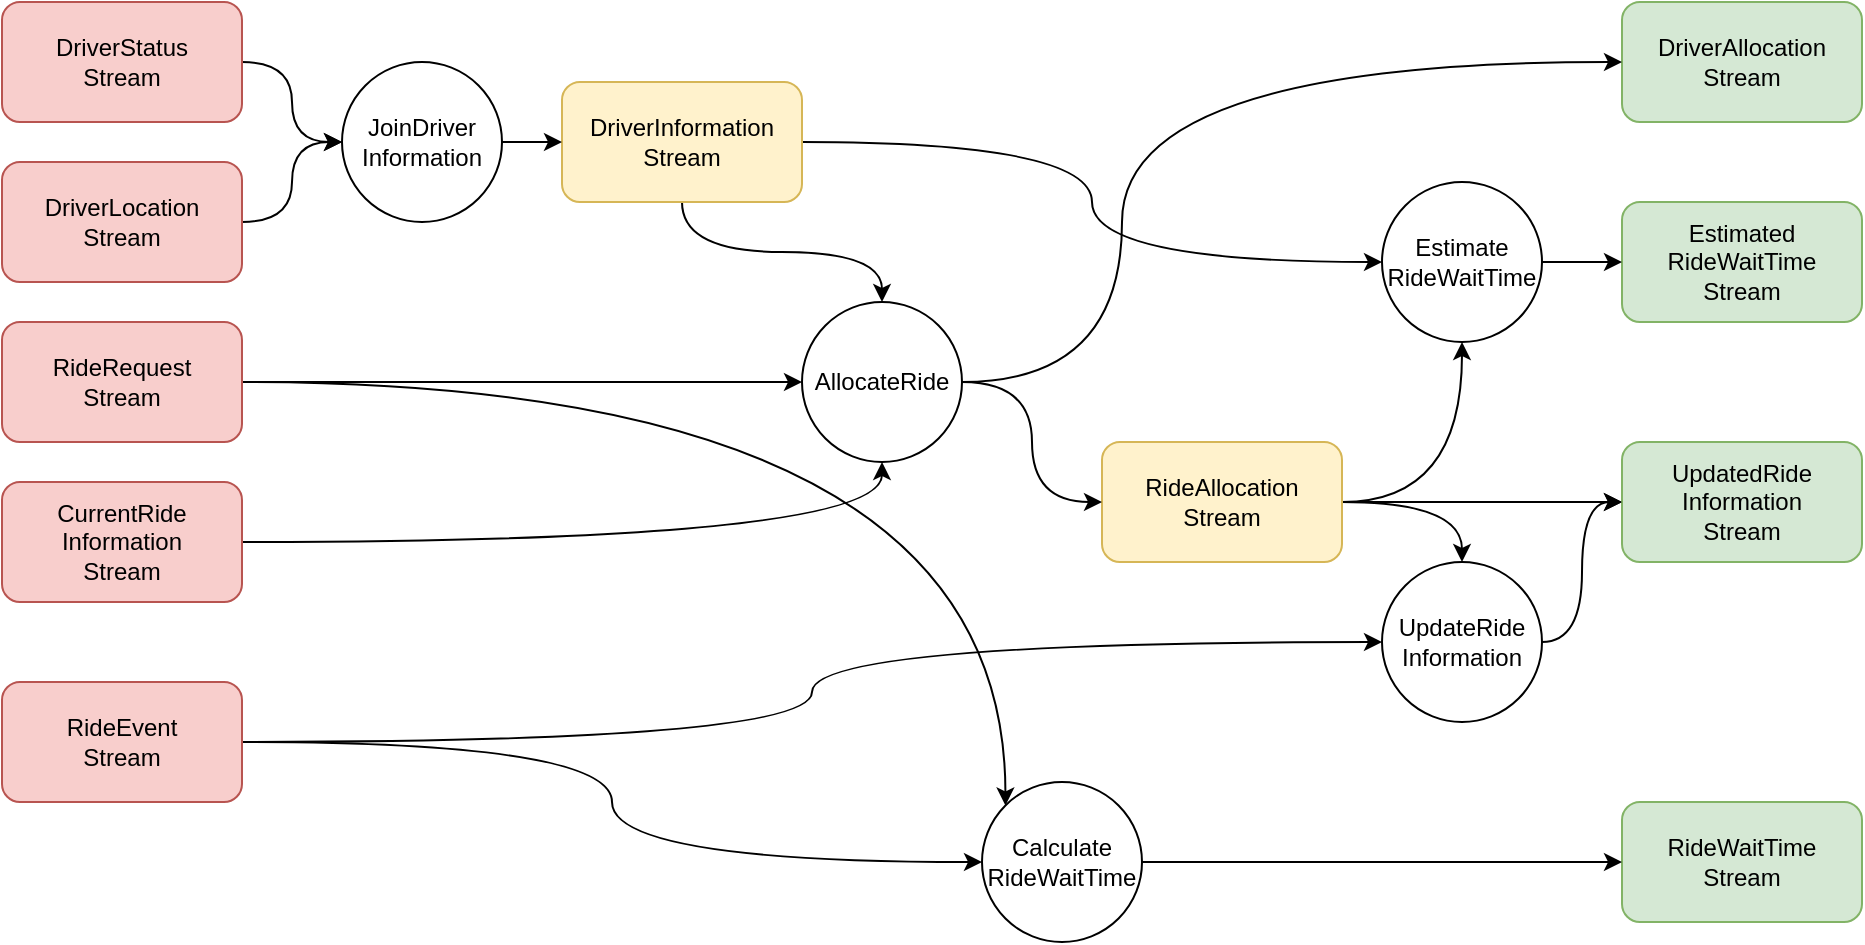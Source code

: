 <mxfile version="21.0.6" type="device"><diagram id="JLejQ_-pHV9k79WDn4vu" name="Page-1"><mxGraphModel dx="1362" dy="915" grid="1" gridSize="10" guides="1" tooltips="1" connect="1" arrows="1" fold="1" page="1" pageScale="1" pageWidth="827" pageHeight="1169" math="0" shadow="0"><root><mxCell id="0"/><mxCell id="1" parent="0"/><mxCell id="Sl7s-AR7URShg2lnCUr_-16" style="edgeStyle=orthogonalEdgeStyle;rounded=0;orthogonalLoop=1;jettySize=auto;html=1;" parent="1" edge="1"><mxGeometry relative="1" as="geometry"><mxPoint x="95" y="50" as="sourcePoint"/></mxGeometry></mxCell><mxCell id="Sl7s-AR7URShg2lnCUr_-19" style="edgeStyle=orthogonalEdgeStyle;rounded=0;orthogonalLoop=1;jettySize=auto;html=1;curved=1;" parent="1" edge="1"><mxGeometry relative="1" as="geometry"><mxPoint x="230" y="150" as="sourcePoint"/></mxGeometry></mxCell><mxCell id="Sl7s-AR7URShg2lnCUr_-20" style="edgeStyle=orthogonalEdgeStyle;rounded=0;orthogonalLoop=1;jettySize=auto;html=1;entryX=0;entryY=0.5;entryDx=0;entryDy=0;curved=1;" parent="1" edge="1"><mxGeometry relative="1" as="geometry"><mxPoint x="230" y="150" as="sourcePoint"/></mxGeometry></mxCell><mxCell id="Sl7s-AR7URShg2lnCUr_-54" style="edgeStyle=orthogonalEdgeStyle;curved=1;rounded=0;orthogonalLoop=1;jettySize=auto;html=1;" parent="1" source="Sl7s-AR7URShg2lnCUr_-40" target="Sl7s-AR7URShg2lnCUr_-50" edge="1"><mxGeometry relative="1" as="geometry"/></mxCell><mxCell id="Sl7s-AR7URShg2lnCUr_-40" value="&lt;div&gt;DriverStatus&lt;/div&gt;&lt;div&gt;Stream&lt;/div&gt;" style="rounded=1;whiteSpace=wrap;html=1;fillColor=#f8cecc;strokeColor=#b85450;" parent="1" vertex="1"><mxGeometry x="40" y="40" width="120" height="60" as="geometry"/></mxCell><mxCell id="Sl7s-AR7URShg2lnCUr_-55" style="edgeStyle=orthogonalEdgeStyle;curved=1;rounded=0;orthogonalLoop=1;jettySize=auto;html=1;" parent="1" source="Sl7s-AR7URShg2lnCUr_-41" target="Sl7s-AR7URShg2lnCUr_-50" edge="1"><mxGeometry relative="1" as="geometry"/></mxCell><mxCell id="Sl7s-AR7URShg2lnCUr_-41" value="&lt;div&gt;DriverLocation&lt;/div&gt;&lt;div&gt;Stream&lt;br&gt;&lt;/div&gt;" style="rounded=1;whiteSpace=wrap;html=1;fillColor=#f8cecc;strokeColor=#b85450;" parent="1" vertex="1"><mxGeometry x="40" y="120" width="120" height="60" as="geometry"/></mxCell><mxCell id="Sl7s-AR7URShg2lnCUr_-58" style="edgeStyle=orthogonalEdgeStyle;curved=1;rounded=0;orthogonalLoop=1;jettySize=auto;html=1;" parent="1" source="Sl7s-AR7URShg2lnCUr_-42" target="Sl7s-AR7URShg2lnCUr_-51" edge="1"><mxGeometry relative="1" as="geometry"/></mxCell><mxCell id="Sl7s-AR7URShg2lnCUr_-65" style="edgeStyle=orthogonalEdgeStyle;curved=1;rounded=0;orthogonalLoop=1;jettySize=auto;html=1;entryX=0;entryY=0;entryDx=0;entryDy=0;" parent="1" source="Sl7s-AR7URShg2lnCUr_-42" target="Sl7s-AR7URShg2lnCUr_-52" edge="1"><mxGeometry relative="1" as="geometry"/></mxCell><mxCell id="Sl7s-AR7URShg2lnCUr_-42" value="&lt;div&gt;RideRequest&lt;/div&gt;&lt;div&gt;Stream&lt;br&gt;&lt;/div&gt;" style="rounded=1;whiteSpace=wrap;html=1;fillColor=#f8cecc;strokeColor=#b85450;" parent="1" vertex="1"><mxGeometry x="40" y="200" width="120" height="60" as="geometry"/></mxCell><mxCell id="Sl7s-AR7URShg2lnCUr_-59" style="edgeStyle=orthogonalEdgeStyle;curved=1;rounded=0;orthogonalLoop=1;jettySize=auto;html=1;" parent="1" source="Sl7s-AR7URShg2lnCUr_-43" target="Sl7s-AR7URShg2lnCUr_-51" edge="1"><mxGeometry relative="1" as="geometry"/></mxCell><mxCell id="Sl7s-AR7URShg2lnCUr_-43" value="&lt;div&gt;CurrentRide&lt;/div&gt;&lt;div&gt;Information&lt;/div&gt;&lt;div&gt;Stream&lt;br&gt;&lt;/div&gt;" style="rounded=1;whiteSpace=wrap;html=1;fillColor=#f8cecc;strokeColor=#b85450;" parent="1" vertex="1"><mxGeometry x="40" y="280" width="120" height="60" as="geometry"/></mxCell><mxCell id="Sl7s-AR7URShg2lnCUr_-63" style="edgeStyle=orthogonalEdgeStyle;curved=1;rounded=0;orthogonalLoop=1;jettySize=auto;html=1;entryX=0;entryY=0.5;entryDx=0;entryDy=0;" parent="1" source="Sl7s-AR7URShg2lnCUr_-44" target="Sl7s-AR7URShg2lnCUr_-53" edge="1"><mxGeometry relative="1" as="geometry"/></mxCell><mxCell id="Sl7s-AR7URShg2lnCUr_-64" style="edgeStyle=orthogonalEdgeStyle;curved=1;rounded=0;orthogonalLoop=1;jettySize=auto;html=1;" parent="1" source="Sl7s-AR7URShg2lnCUr_-44" target="Sl7s-AR7URShg2lnCUr_-52" edge="1"><mxGeometry relative="1" as="geometry"/></mxCell><mxCell id="Sl7s-AR7URShg2lnCUr_-44" value="&lt;div&gt;RideEvent&lt;/div&gt;&lt;div&gt;Stream&lt;br&gt;&lt;/div&gt;" style="rounded=1;whiteSpace=wrap;html=1;fillColor=#f8cecc;strokeColor=#b85450;" parent="1" vertex="1"><mxGeometry x="40" y="380" width="120" height="60" as="geometry"/></mxCell><mxCell id="Sl7s-AR7URShg2lnCUr_-57" style="edgeStyle=orthogonalEdgeStyle;curved=1;rounded=0;orthogonalLoop=1;jettySize=auto;html=1;entryX=0.5;entryY=0;entryDx=0;entryDy=0;" parent="1" source="Sl7s-AR7URShg2lnCUr_-45" target="Sl7s-AR7URShg2lnCUr_-51" edge="1"><mxGeometry relative="1" as="geometry"/></mxCell><mxCell id="Sl7s-AR7URShg2lnCUr_-74" style="edgeStyle=orthogonalEdgeStyle;curved=1;rounded=0;orthogonalLoop=1;jettySize=auto;html=1;" parent="1" source="Sl7s-AR7URShg2lnCUr_-45" target="Sl7s-AR7URShg2lnCUr_-70" edge="1"><mxGeometry relative="1" as="geometry"/></mxCell><mxCell id="Sl7s-AR7URShg2lnCUr_-45" value="&lt;div&gt;DriverInformation&lt;/div&gt;&lt;div&gt;Stream&lt;br&gt;&lt;/div&gt;" style="rounded=1;whiteSpace=wrap;html=1;fillColor=#fff2cc;strokeColor=#d6b656;" parent="1" vertex="1"><mxGeometry x="320" y="80" width="120" height="60" as="geometry"/></mxCell><mxCell id="Sl7s-AR7URShg2lnCUr_-62" style="edgeStyle=orthogonalEdgeStyle;curved=1;rounded=0;orthogonalLoop=1;jettySize=auto;html=1;entryX=0.5;entryY=0;entryDx=0;entryDy=0;" parent="1" source="Sl7s-AR7URShg2lnCUr_-46" target="Sl7s-AR7URShg2lnCUr_-53" edge="1"><mxGeometry relative="1" as="geometry"/></mxCell><mxCell id="Sl7s-AR7URShg2lnCUr_-68" style="edgeStyle=orthogonalEdgeStyle;curved=1;rounded=0;orthogonalLoop=1;jettySize=auto;html=1;" parent="1" source="Sl7s-AR7URShg2lnCUr_-46" target="Sl7s-AR7URShg2lnCUr_-48" edge="1"><mxGeometry relative="1" as="geometry"/></mxCell><mxCell id="Sl7s-AR7URShg2lnCUr_-73" style="edgeStyle=orthogonalEdgeStyle;curved=1;rounded=0;orthogonalLoop=1;jettySize=auto;html=1;" parent="1" source="Sl7s-AR7URShg2lnCUr_-46" target="Sl7s-AR7URShg2lnCUr_-70" edge="1"><mxGeometry relative="1" as="geometry"/></mxCell><mxCell id="Sl7s-AR7URShg2lnCUr_-46" value="&lt;div&gt;RideAllocation&lt;/div&gt;&lt;div&gt;Stream&lt;br&gt;&lt;/div&gt;" style="rounded=1;whiteSpace=wrap;html=1;fillColor=#fff2cc;strokeColor=#d6b656;" parent="1" vertex="1"><mxGeometry x="590" y="260" width="120" height="60" as="geometry"/></mxCell><mxCell id="Sl7s-AR7URShg2lnCUr_-47" value="&lt;div&gt;DriverAllocation&lt;/div&gt;&lt;div&gt;Stream&lt;br&gt;&lt;/div&gt;" style="rounded=1;whiteSpace=wrap;html=1;fillColor=#d5e8d4;strokeColor=#82b366;" parent="1" vertex="1"><mxGeometry x="850" y="40" width="120" height="60" as="geometry"/></mxCell><mxCell id="Sl7s-AR7URShg2lnCUr_-48" value="&lt;div&gt;UpdatedRide&lt;/div&gt;&lt;div&gt;Information&lt;br&gt;&lt;/div&gt;&lt;div&gt;Stream&lt;/div&gt;" style="rounded=1;whiteSpace=wrap;html=1;fillColor=#d5e8d4;strokeColor=#82b366;" parent="1" vertex="1"><mxGeometry x="850" y="260" width="120" height="60" as="geometry"/></mxCell><mxCell id="Sl7s-AR7URShg2lnCUr_-49" value="&lt;div&gt;RideWaitTime&lt;/div&gt;&lt;div&gt;Stream&lt;br&gt;&lt;/div&gt;" style="rounded=1;whiteSpace=wrap;html=1;fillColor=#d5e8d4;strokeColor=#82b366;" parent="1" vertex="1"><mxGeometry x="850" y="440" width="120" height="60" as="geometry"/></mxCell><mxCell id="Sl7s-AR7URShg2lnCUr_-56" style="edgeStyle=orthogonalEdgeStyle;curved=1;rounded=0;orthogonalLoop=1;jettySize=auto;html=1;" parent="1" source="Sl7s-AR7URShg2lnCUr_-50" target="Sl7s-AR7URShg2lnCUr_-45" edge="1"><mxGeometry relative="1" as="geometry"/></mxCell><mxCell id="Sl7s-AR7URShg2lnCUr_-50" value="&lt;div&gt;JoinDriver&lt;/div&gt;&lt;div&gt;Information&lt;br&gt;&lt;/div&gt;" style="ellipse;whiteSpace=wrap;html=1;aspect=fixed;" parent="1" vertex="1"><mxGeometry x="210" y="70" width="80" height="80" as="geometry"/></mxCell><mxCell id="Sl7s-AR7URShg2lnCUr_-60" style="edgeStyle=orthogonalEdgeStyle;curved=1;rounded=0;orthogonalLoop=1;jettySize=auto;html=1;entryX=0;entryY=0.5;entryDx=0;entryDy=0;" parent="1" source="Sl7s-AR7URShg2lnCUr_-51" target="Sl7s-AR7URShg2lnCUr_-47" edge="1"><mxGeometry relative="1" as="geometry"><Array as="points"><mxPoint x="600" y="230"/><mxPoint x="600" y="70"/></Array></mxGeometry></mxCell><mxCell id="Sl7s-AR7URShg2lnCUr_-61" style="edgeStyle=orthogonalEdgeStyle;curved=1;rounded=0;orthogonalLoop=1;jettySize=auto;html=1;entryX=0;entryY=0.5;entryDx=0;entryDy=0;" parent="1" source="Sl7s-AR7URShg2lnCUr_-51" target="Sl7s-AR7URShg2lnCUr_-46" edge="1"><mxGeometry relative="1" as="geometry"/></mxCell><mxCell id="Sl7s-AR7URShg2lnCUr_-51" value="AllocateRide" style="ellipse;whiteSpace=wrap;html=1;aspect=fixed;" parent="1" vertex="1"><mxGeometry x="440" y="190" width="80" height="80" as="geometry"/></mxCell><mxCell id="Sl7s-AR7URShg2lnCUr_-66" style="edgeStyle=orthogonalEdgeStyle;curved=1;rounded=0;orthogonalLoop=1;jettySize=auto;html=1;" parent="1" source="Sl7s-AR7URShg2lnCUr_-52" target="Sl7s-AR7URShg2lnCUr_-49" edge="1"><mxGeometry relative="1" as="geometry"/></mxCell><mxCell id="Sl7s-AR7URShg2lnCUr_-52" value="&lt;div&gt;Calculate&lt;/div&gt;&lt;div&gt;RideWaitTime&lt;/div&gt;" style="ellipse;whiteSpace=wrap;html=1;aspect=fixed;" parent="1" vertex="1"><mxGeometry x="530" y="430" width="80" height="80" as="geometry"/></mxCell><mxCell id="Sl7s-AR7URShg2lnCUr_-67" style="edgeStyle=orthogonalEdgeStyle;curved=1;rounded=0;orthogonalLoop=1;jettySize=auto;html=1;" parent="1" source="Sl7s-AR7URShg2lnCUr_-53" target="Sl7s-AR7URShg2lnCUr_-48" edge="1"><mxGeometry relative="1" as="geometry"/></mxCell><mxCell id="Sl7s-AR7URShg2lnCUr_-53" value="&lt;div&gt;UpdateRide&lt;/div&gt;&lt;div&gt;Information&lt;br&gt;&lt;/div&gt;" style="ellipse;whiteSpace=wrap;html=1;aspect=fixed;" parent="1" vertex="1"><mxGeometry x="730" y="320" width="80" height="80" as="geometry"/></mxCell><mxCell id="Sl7s-AR7URShg2lnCUr_-69" value="&lt;div&gt;Estimated&lt;/div&gt;&lt;div&gt;RideWaitTime&lt;/div&gt;&lt;div&gt;Stream&lt;/div&gt;" style="rounded=1;whiteSpace=wrap;html=1;fillColor=#d5e8d4;strokeColor=#82b366;" parent="1" vertex="1"><mxGeometry x="850" y="140" width="120" height="60" as="geometry"/></mxCell><mxCell id="Sl7s-AR7URShg2lnCUr_-71" style="edgeStyle=orthogonalEdgeStyle;curved=1;rounded=0;orthogonalLoop=1;jettySize=auto;html=1;" parent="1" source="Sl7s-AR7URShg2lnCUr_-70" target="Sl7s-AR7URShg2lnCUr_-69" edge="1"><mxGeometry relative="1" as="geometry"/></mxCell><mxCell id="Sl7s-AR7URShg2lnCUr_-70" value="&lt;div&gt;Estimate&lt;/div&gt;&lt;div&gt;RideWaitTime&lt;br&gt;&lt;/div&gt;" style="ellipse;whiteSpace=wrap;html=1;aspect=fixed;" parent="1" vertex="1"><mxGeometry x="730" y="130" width="80" height="80" as="geometry"/></mxCell></root></mxGraphModel></diagram></mxfile>